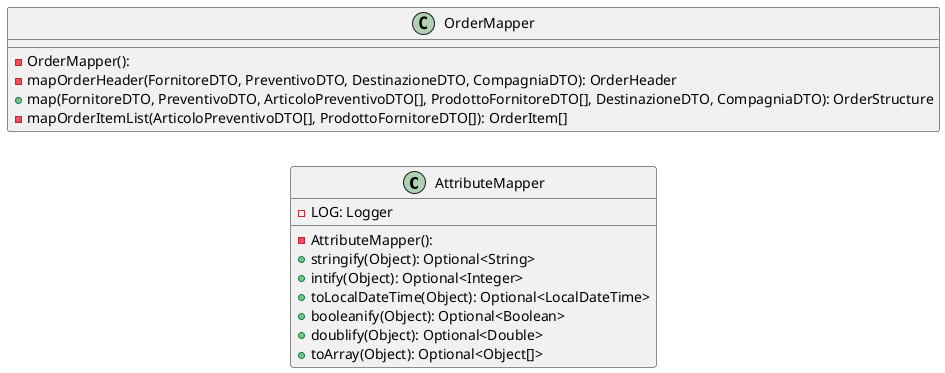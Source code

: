 @startuml

left to right direction
skinparam linetype ortho

class AttributeMapper {
  - AttributeMapper():
  - LOG: Logger
  + stringify(Object): Optional<String>
  + intify(Object): Optional<Integer>
  + toLocalDateTime(Object): Optional<LocalDateTime>
  + booleanify(Object): Optional<Boolean>
  + doublify(Object): Optional<Double>
  + toArray(Object): Optional<Object[]>
}
class OrderMapper {
  - OrderMapper():
  - mapOrderHeader(FornitoreDTO, PreventivoDTO, DestinazioneDTO, CompagniaDTO): OrderHeader
  + map(FornitoreDTO, PreventivoDTO, ArticoloPreventivoDTO[], ProdottoFornitoreDTO[], DestinazioneDTO, CompagniaDTO): OrderStructure
  - mapOrderItemList(ArticoloPreventivoDTO[], ProdottoFornitoreDTO[]): OrderItem[]
}

@enduml
